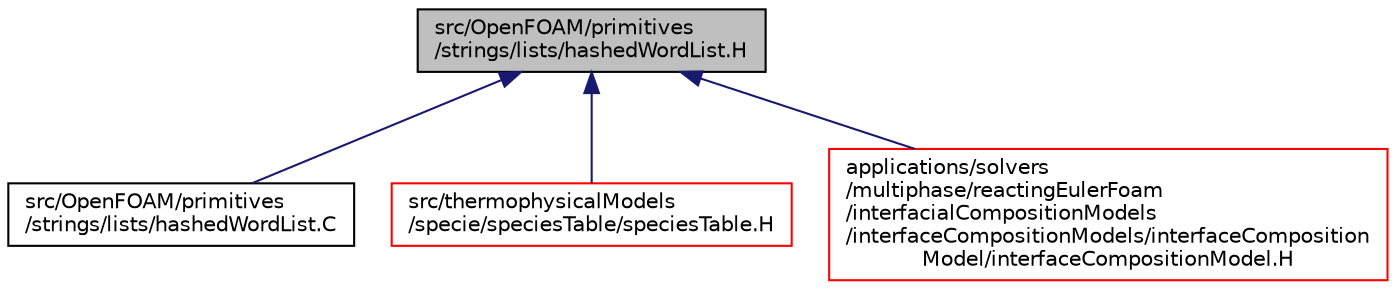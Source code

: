 digraph "src/OpenFOAM/primitives/strings/lists/hashedWordList.H"
{
  bgcolor="transparent";
  edge [fontname="Helvetica",fontsize="10",labelfontname="Helvetica",labelfontsize="10"];
  node [fontname="Helvetica",fontsize="10",shape=record];
  Node1 [label="src/OpenFOAM/primitives\l/strings/lists/hashedWordList.H",height=0.2,width=0.4,color="black", fillcolor="grey75", style="filled", fontcolor="black"];
  Node1 -> Node2 [dir="back",color="midnightblue",fontsize="10",style="solid",fontname="Helvetica"];
  Node2 [label="src/OpenFOAM/primitives\l/strings/lists/hashedWordList.C",height=0.2,width=0.4,color="black",URL="$a09181.html"];
  Node1 -> Node3 [dir="back",color="midnightblue",fontsize="10",style="solid",fontname="Helvetica"];
  Node3 [label="src/thermophysicalModels\l/specie/speciesTable/speciesTable.H",height=0.2,width=0.4,color="red",URL="$a10537.html"];
  Node1 -> Node4 [dir="back",color="midnightblue",fontsize="10",style="solid",fontname="Helvetica"];
  Node4 [label="applications/solvers\l/multiphase/reactingEulerFoam\l/interfacialCompositionModels\l/interfaceCompositionModels/interfaceComposition\lModel/interfaceCompositionModel.H",height=0.2,width=0.4,color="red",URL="$a03579.html"];
}
